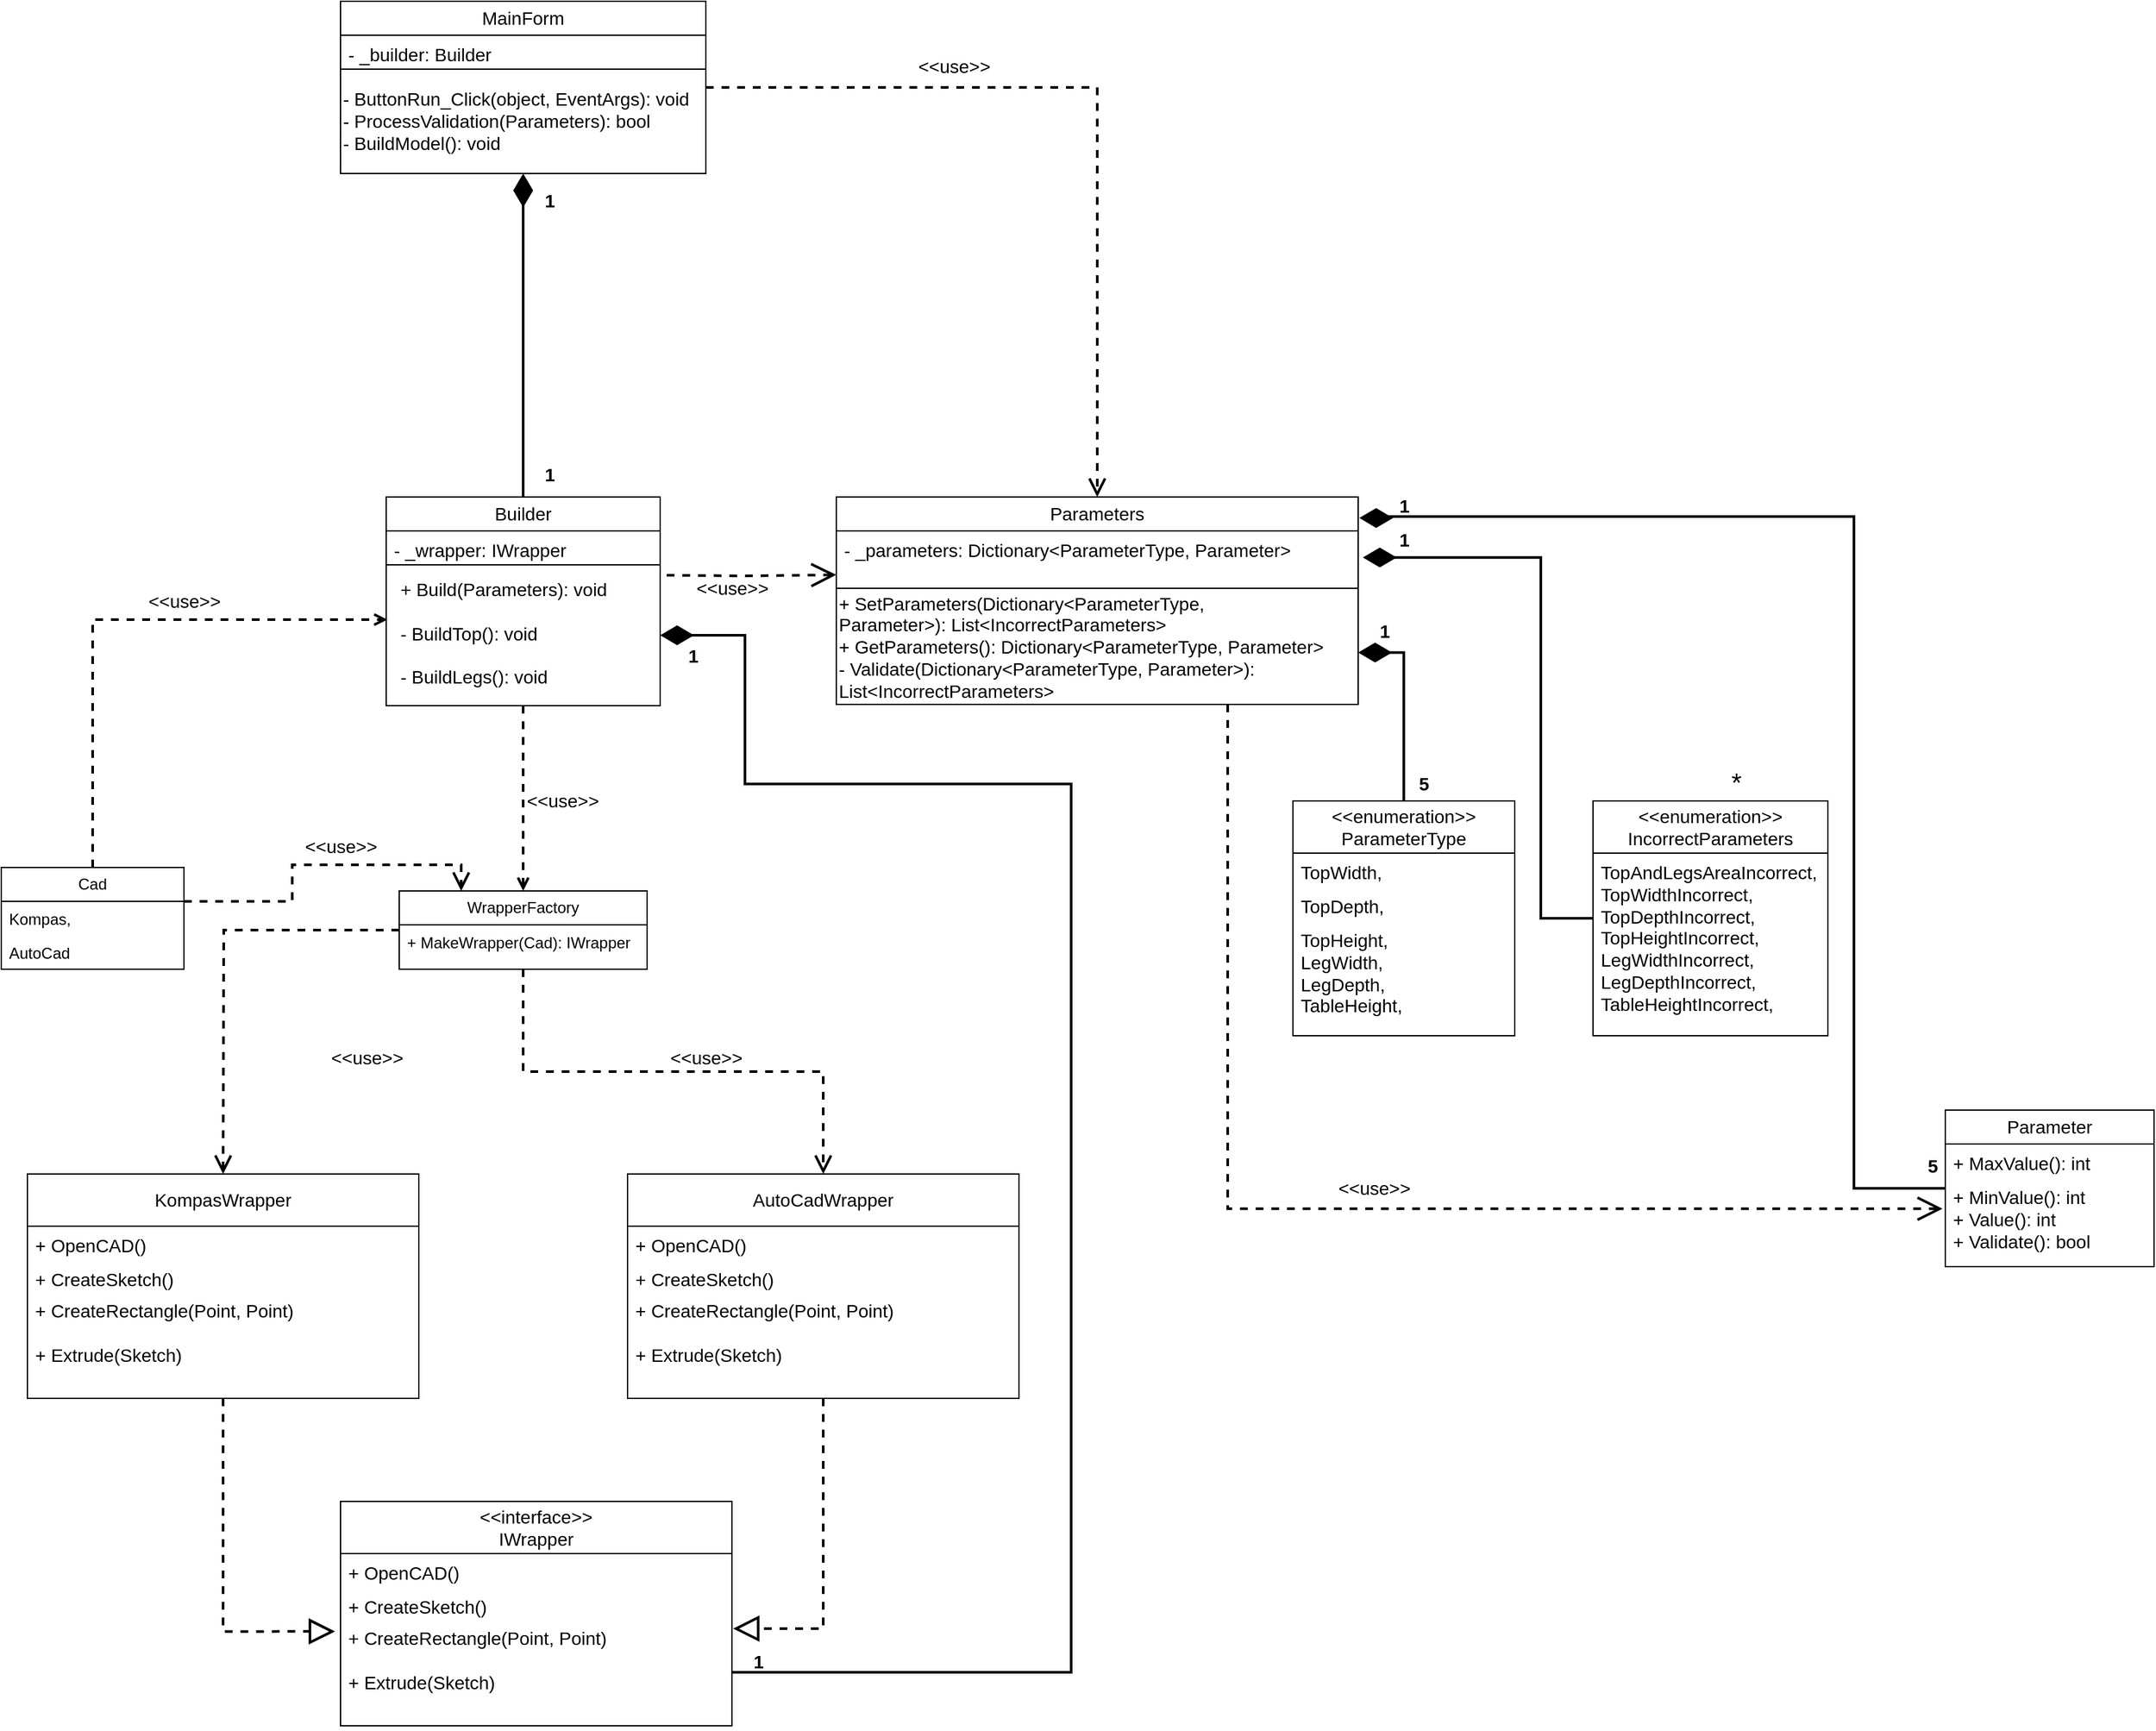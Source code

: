 <mxfile version="24.7.17">
  <diagram name="Страница — 1" id="_GvUe0sxVUc-ljBJi4vi">
    <mxGraphModel dx="1932" dy="1718" grid="1" gridSize="10" guides="1" tooltips="1" connect="1" arrows="1" fold="1" page="1" pageScale="1" pageWidth="827" pageHeight="1169" math="0" shadow="0">
      <root>
        <mxCell id="0" />
        <mxCell id="1" parent="0" />
        <mxCell id="PoCXjNP7LagrxDgm13DA-1" value="&amp;lt;&amp;lt;enumeration&amp;gt;&amp;gt;&lt;div style=&quot;font-size: 14px;&quot;&gt;ParameterType&lt;/div&gt;" style="swimlane;fontStyle=0;childLayout=stackLayout;horizontal=1;startSize=40;fillColor=none;horizontalStack=0;resizeParent=1;resizeParentMax=0;resizeLast=0;collapsible=1;marginBottom=0;whiteSpace=wrap;html=1;labelBackgroundColor=none;fontSize=14;" parent="1" vertex="1">
          <mxGeometry x="360" y="213" width="170" height="180" as="geometry">
            <mxRectangle x="610" y="150" width="140" height="40" as="alternateBounds" />
          </mxGeometry>
        </mxCell>
        <mxCell id="PoCXjNP7LagrxDgm13DA-2" value="TopWidth," style="text;strokeColor=none;fillColor=none;align=left;verticalAlign=top;spacingLeft=4;spacingRight=4;overflow=hidden;rotatable=0;points=[[0,0.5],[1,0.5]];portConstraint=eastwest;whiteSpace=wrap;html=1;fontSize=14;" parent="PoCXjNP7LagrxDgm13DA-1" vertex="1">
          <mxGeometry y="40" width="170" height="26" as="geometry" />
        </mxCell>
        <mxCell id="PoCXjNP7LagrxDgm13DA-3" value="TopDepth," style="text;strokeColor=none;fillColor=none;align=left;verticalAlign=top;spacingLeft=4;spacingRight=4;overflow=hidden;rotatable=0;points=[[0,0.5],[1,0.5]];portConstraint=eastwest;whiteSpace=wrap;html=1;fontSize=14;" parent="PoCXjNP7LagrxDgm13DA-1" vertex="1">
          <mxGeometry y="66" width="170" height="26" as="geometry" />
        </mxCell>
        <mxCell id="PoCXjNP7LagrxDgm13DA-4" value="&lt;div style=&quot;font-size: 14px;&quot;&gt;&lt;span style=&quot;background-color: initial; font-size: 14px;&quot;&gt;TopHeight,&lt;/span&gt;&lt;/div&gt;&lt;div style=&quot;font-size: 14px;&quot;&gt;LegWidth,&lt;div style=&quot;font-size: 14px;&quot;&gt;LegDepth,&lt;/div&gt;&lt;/div&gt;&lt;div style=&quot;font-size: 14px;&quot;&gt;TableHeight,&lt;/div&gt;" style="text;strokeColor=none;fillColor=none;align=left;verticalAlign=top;spacingLeft=4;spacingRight=4;overflow=hidden;rotatable=0;points=[[0,0.5],[1,0.5]];portConstraint=eastwest;whiteSpace=wrap;html=1;fontSize=14;" parent="PoCXjNP7LagrxDgm13DA-1" vertex="1">
          <mxGeometry y="92" width="170" height="88" as="geometry" />
        </mxCell>
        <mxCell id="PoCXjNP7LagrxDgm13DA-5" value="Parameter" style="swimlane;fontStyle=0;childLayout=stackLayout;horizontal=1;startSize=26;fillColor=none;horizontalStack=0;resizeParent=1;resizeParentMax=0;resizeLast=0;collapsible=1;marginBottom=0;whiteSpace=wrap;html=1;fontSize=14;" parent="1" vertex="1">
          <mxGeometry x="860" y="450" width="160" height="120" as="geometry">
            <mxRectangle x="590" y="450" width="110" height="30" as="alternateBounds" />
          </mxGeometry>
        </mxCell>
        <mxCell id="PoCXjNP7LagrxDgm13DA-7" value="+ MaxValue(): int" style="text;strokeColor=none;fillColor=none;align=left;verticalAlign=top;spacingLeft=4;spacingRight=4;overflow=hidden;rotatable=0;points=[[0,0.5],[1,0.5]];portConstraint=eastwest;whiteSpace=wrap;html=1;fontSize=14;" parent="PoCXjNP7LagrxDgm13DA-5" vertex="1">
          <mxGeometry y="26" width="160" height="26" as="geometry" />
        </mxCell>
        <mxCell id="PoCXjNP7LagrxDgm13DA-8" value="+ MinValue(): int&lt;div&gt;+ Value(): int&lt;/div&gt;&lt;div&gt;+ Validate(): bool&lt;/div&gt;" style="text;strokeColor=none;fillColor=none;align=left;verticalAlign=top;spacingLeft=4;spacingRight=4;overflow=hidden;rotatable=0;points=[[0,0.5],[1,0.5]];portConstraint=eastwest;whiteSpace=wrap;html=1;fontSize=14;" parent="PoCXjNP7LagrxDgm13DA-5" vertex="1">
          <mxGeometry y="52" width="160" height="68" as="geometry" />
        </mxCell>
        <mxCell id="PoCXjNP7LagrxDgm13DA-13" style="edgeStyle=orthogonalEdgeStyle;rounded=0;orthogonalLoop=1;jettySize=auto;html=1;entryX=-0.013;entryY=0.347;entryDx=0;entryDy=0;entryPerimeter=0;fontSize=14;strokeWidth=2;dashed=1;endArrow=open;endFill=0;endSize=15;exitX=0.75;exitY=1;exitDx=0;exitDy=0;" parent="1" source="PoCXjNP7LagrxDgm13DA-18" target="PoCXjNP7LagrxDgm13DA-8" edge="1">
          <mxGeometry relative="1" as="geometry">
            <mxPoint x="258.43" y="74.0" as="sourcePoint" />
          </mxGeometry>
        </mxCell>
        <mxCell id="PoCXjNP7LagrxDgm13DA-14" value="&amp;lt;&amp;lt;use&amp;gt;&amp;gt;" style="edgeLabel;html=1;align=center;verticalAlign=middle;resizable=0;points=[];fontSize=14;" parent="PoCXjNP7LagrxDgm13DA-13" vertex="1" connectable="0">
          <mxGeometry x="-0.272" y="-1" relative="1" as="geometry">
            <mxPoint x="113" y="31" as="offset" />
          </mxGeometry>
        </mxCell>
        <mxCell id="PoCXjNP7LagrxDgm13DA-18" value="Parameters" style="swimlane;fontStyle=0;childLayout=stackLayout;horizontal=1;startSize=26;fillColor=none;horizontalStack=0;resizeParent=1;resizeParentMax=0;resizeLast=0;collapsible=1;marginBottom=0;whiteSpace=wrap;html=1;fontSize=14;" parent="1" vertex="1">
          <mxGeometry x="10" y="-20" width="400" height="159" as="geometry" />
        </mxCell>
        <mxCell id="ReBuMeNeadvC9PKwHi04-1" value="- _parameters: Dictionary&amp;lt;ParameterType, Parameter&amp;gt;&lt;div&gt;&lt;/div&gt;" style="text;strokeColor=none;fillColor=none;align=left;verticalAlign=top;spacingLeft=4;spacingRight=4;overflow=hidden;rotatable=0;points=[[0,0.5],[1,0.5]];portConstraint=eastwest;whiteSpace=wrap;html=1;fontSize=14;" parent="PoCXjNP7LagrxDgm13DA-18" vertex="1">
          <mxGeometry y="26" width="400" height="44" as="geometry" />
        </mxCell>
        <mxCell id="4RymcNwmmyDTlfurIBTW-8" value="&lt;div style=&quot;font-size: 14px;&quot;&gt;+ SetParameters(Dictionary&amp;lt;ParameterType, Parameter&amp;gt;):&amp;nbsp;&lt;span style=&quot;background-color: initial;&quot;&gt;List&amp;lt;IncorrectParameters&amp;gt;&lt;br&gt;+ GetParameters():&amp;nbsp;&lt;/span&gt;&lt;span style=&quot;background-color: initial;&quot;&gt;Dictionary&amp;lt;ParameterType, Parameter&amp;gt;&lt;/span&gt;&lt;span style=&quot;background-color: initial;&quot;&gt;&amp;nbsp;&lt;/span&gt;&lt;/div&gt;&lt;span style=&quot;font-size: 14px;&quot;&gt;- Validate(Dictionary&amp;lt;ParameterType, Parameter&amp;gt;): List&amp;lt;IncorrectParameters&amp;gt;&lt;/span&gt;" style="html=1;whiteSpace=wrap;align=left;" vertex="1" parent="PoCXjNP7LagrxDgm13DA-18">
          <mxGeometry y="70" width="400" height="89" as="geometry" />
        </mxCell>
        <mxCell id="PoCXjNP7LagrxDgm13DA-25" style="edgeStyle=orthogonalEdgeStyle;rounded=0;orthogonalLoop=1;jettySize=auto;html=1;strokeWidth=2;endArrow=diamondThin;endFill=1;endSize=20;entryX=1.002;entryY=0.101;entryDx=0;entryDy=0;entryPerimeter=0;" parent="1" source="PoCXjNP7LagrxDgm13DA-5" target="PoCXjNP7LagrxDgm13DA-18" edge="1">
          <mxGeometry relative="1" as="geometry">
            <mxPoint x="420" y="-70" as="targetPoint" />
            <Array as="points">
              <mxPoint x="790" y="510" />
              <mxPoint x="790" y="-5" />
              <mxPoint x="420" y="-5" />
              <mxPoint x="420" y="-4" />
            </Array>
          </mxGeometry>
        </mxCell>
        <mxCell id="PoCXjNP7LagrxDgm13DA-26" value="5" style="text;align=center;fontStyle=1;verticalAlign=middle;spacingLeft=3;spacingRight=3;strokeColor=none;rotatable=0;points=[[0,0.5],[1,0.5]];portConstraint=eastwest;html=1;fontSize=14;" parent="1" vertex="1">
          <mxGeometry x="810" y="480" width="80" height="26" as="geometry" />
        </mxCell>
        <mxCell id="PoCXjNP7LagrxDgm13DA-27" value="1" style="text;align=center;fontStyle=1;verticalAlign=middle;spacingLeft=3;spacingRight=3;strokeColor=none;rotatable=0;points=[[0,0.5],[1,0.5]];portConstraint=eastwest;html=1;fontSize=14;" parent="1" vertex="1">
          <mxGeometry x="405" width="80" height="26" as="geometry" />
        </mxCell>
        <mxCell id="3VKgxQNt9R2R6aNOcvrB-17" style="edgeStyle=orthogonalEdgeStyle;rounded=0;orthogonalLoop=1;jettySize=auto;html=1;entryX=0.5;entryY=0;entryDx=0;entryDy=0;strokeWidth=2;dashed=1;endArrow=open;endFill=0;" parent="1" source="PoCXjNP7LagrxDgm13DA-30" target="3VKgxQNt9R2R6aNOcvrB-1" edge="1">
          <mxGeometry relative="1" as="geometry" />
        </mxCell>
        <mxCell id="PoCXjNP7LagrxDgm13DA-30" value="Builder" style="swimlane;fontStyle=0;childLayout=stackLayout;horizontal=1;startSize=26;fillColor=none;horizontalStack=0;resizeParent=1;resizeParentMax=0;resizeLast=0;collapsible=1;marginBottom=0;whiteSpace=wrap;html=1;fontSize=14;" parent="1" vertex="1">
          <mxGeometry x="-335" y="-20" width="210" height="160" as="geometry" />
        </mxCell>
        <mxCell id="PoCXjNP7LagrxDgm13DA-31" value="- _wrapper: IWrapper" style="text;strokeColor=none;fillColor=none;align=left;verticalAlign=top;spacingLeft=4;spacingRight=4;overflow=hidden;rotatable=0;points=[[0,0.5],[1,0.5]];portConstraint=eastwest;whiteSpace=wrap;html=1;fontSize=14;" parent="PoCXjNP7LagrxDgm13DA-30" vertex="1">
          <mxGeometry y="26" width="210" height="26" as="geometry" />
        </mxCell>
        <mxCell id="PoCXjNP7LagrxDgm13DA-47" value="" style="html=1;whiteSpace=wrap;" parent="PoCXjNP7LagrxDgm13DA-30" vertex="1">
          <mxGeometry y="52" width="210" height="108" as="geometry" />
        </mxCell>
        <mxCell id="PoCXjNP7LagrxDgm13DA-34" style="edgeStyle=orthogonalEdgeStyle;rounded=0;orthogonalLoop=1;jettySize=auto;html=1;entryX=-0.003;entryY=0.894;entryDx=0;entryDy=0;entryPerimeter=0;dashed=1;strokeWidth=2;endArrow=open;endFill=0;endSize=15;" parent="1" edge="1">
          <mxGeometry relative="1" as="geometry">
            <mxPoint x="-120" y="40" as="sourcePoint" />
            <mxPoint x="10.0" y="39.654" as="targetPoint" />
          </mxGeometry>
        </mxCell>
        <mxCell id="PoCXjNP7LagrxDgm13DA-35" value="&amp;lt;&amp;lt;use&amp;gt;&amp;gt;" style="edgeLabel;html=1;align=center;verticalAlign=middle;resizable=0;points=[];fontSize=14;" parent="1" vertex="1" connectable="0">
          <mxGeometry x="-70" y="50.004" as="geometry" />
        </mxCell>
        <mxCell id="PoCXjNP7LagrxDgm13DA-40" style="edgeStyle=orthogonalEdgeStyle;rounded=0;orthogonalLoop=1;jettySize=auto;html=1;strokeWidth=2;endArrow=diamondThin;endFill=1;endSize=20;entryX=0.5;entryY=1;entryDx=0;entryDy=0;" parent="1" source="PoCXjNP7LagrxDgm13DA-30" target="PoCXjNP7LagrxDgm13DA-55" edge="1">
          <mxGeometry relative="1" as="geometry">
            <mxPoint x="-230" y="-180" as="targetPoint" />
          </mxGeometry>
        </mxCell>
        <mxCell id="PoCXjNP7LagrxDgm13DA-42" value="&amp;lt;&amp;lt;interface&amp;gt;&amp;gt;&lt;br&gt;IWrapper" style="swimlane;fontStyle=0;childLayout=stackLayout;horizontal=1;startSize=40;fillColor=none;horizontalStack=0;resizeParent=1;resizeParentMax=0;resizeLast=0;collapsible=1;marginBottom=0;whiteSpace=wrap;html=1;fontSize=14;" parent="1" vertex="1">
          <mxGeometry x="-370" y="750" width="300" height="172" as="geometry" />
        </mxCell>
        <mxCell id="PoCXjNP7LagrxDgm13DA-43" value="+ OpenCAD()" style="text;strokeColor=none;fillColor=none;align=left;verticalAlign=top;spacingLeft=4;spacingRight=4;overflow=hidden;rotatable=0;points=[[0,0.5],[1,0.5]];portConstraint=eastwest;whiteSpace=wrap;html=1;fontSize=14;" parent="PoCXjNP7LagrxDgm13DA-42" vertex="1">
          <mxGeometry y="40" width="300" height="26" as="geometry" />
        </mxCell>
        <mxCell id="PoCXjNP7LagrxDgm13DA-44" value="+ CreateSketch()" style="text;strokeColor=none;fillColor=none;align=left;verticalAlign=top;spacingLeft=4;spacingRight=4;overflow=hidden;rotatable=0;points=[[0,0.5],[1,0.5]];portConstraint=eastwest;whiteSpace=wrap;html=1;fontSize=14;" parent="PoCXjNP7LagrxDgm13DA-42" vertex="1">
          <mxGeometry y="66" width="300" height="24" as="geometry" />
        </mxCell>
        <mxCell id="PoCXjNP7LagrxDgm13DA-45" value="+ CreateRectangle(Point, Point)&lt;div&gt;&lt;br&gt;&lt;/div&gt;&lt;div&gt;+ Extrude(Sketch)&lt;/div&gt;" style="text;strokeColor=none;fillColor=none;align=left;verticalAlign=top;spacingLeft=4;spacingRight=4;overflow=hidden;rotatable=0;points=[[0,0.5],[1,0.5]];portConstraint=eastwest;whiteSpace=wrap;html=1;fontSize=14;" parent="PoCXjNP7LagrxDgm13DA-42" vertex="1">
          <mxGeometry y="90" width="300" height="82" as="geometry" />
        </mxCell>
        <mxCell id="iyFwf2g1BbEHtkNS71lu-4" style="edgeStyle=orthogonalEdgeStyle;rounded=0;orthogonalLoop=1;jettySize=auto;html=1;entryX=1;entryY=0.5;entryDx=0;entryDy=0;exitX=1;exitY=0.5;exitDx=0;exitDy=0;startArrow=diamondThin;startFill=1;endArrow=none;endFill=0;endSize=11;targetPerimeterSpacing=0;strokeWidth=2;sourcePerimeterSpacing=0;startSize=20;" parent="1" source="PoCXjNP7LagrxDgm13DA-47" target="PoCXjNP7LagrxDgm13DA-45" edge="1">
          <mxGeometry relative="1" as="geometry">
            <Array as="points">
              <mxPoint x="-60" y="86" />
              <mxPoint x="-60" y="200" />
              <mxPoint x="190" y="200" />
              <mxPoint x="190" y="881" />
            </Array>
          </mxGeometry>
        </mxCell>
        <mxCell id="PoCXjNP7LagrxDgm13DA-48" value="+ Build(Parameters): void&lt;div&gt;&lt;br&gt;&lt;/div&gt;&lt;div&gt;- BuildTop(): void&lt;/div&gt;&lt;div&gt;&lt;br&gt;&lt;/div&gt;&lt;div&gt;- BuildLegs(): void&lt;/div&gt;" style="text;strokeColor=none;fillColor=none;align=left;verticalAlign=top;spacingLeft=4;spacingRight=4;overflow=hidden;rotatable=0;points=[[0,0.5],[1,0.5]];portConstraint=eastwest;whiteSpace=wrap;html=1;fontSize=14;" parent="1" vertex="1">
          <mxGeometry x="-330" y="36" width="200" height="104" as="geometry" />
        </mxCell>
        <mxCell id="iyFwf2g1BbEHtkNS71lu-2" style="edgeStyle=orthogonalEdgeStyle;rounded=0;orthogonalLoop=1;jettySize=auto;html=1;entryX=0.5;entryY=0;entryDx=0;entryDy=0;strokeWidth=2;dashed=1;endArrow=open;endFill=0;endSize=10;" parent="1" source="PoCXjNP7LagrxDgm13DA-55" target="PoCXjNP7LagrxDgm13DA-18" edge="1">
          <mxGeometry relative="1" as="geometry" />
        </mxCell>
        <mxCell id="PoCXjNP7LagrxDgm13DA-55" value="MainForm" style="swimlane;fontStyle=0;childLayout=stackLayout;horizontal=1;startSize=26;fillColor=none;horizontalStack=0;resizeParent=1;resizeParentMax=0;resizeLast=0;collapsible=1;marginBottom=0;whiteSpace=wrap;html=1;fontSize=14;" parent="1" vertex="1">
          <mxGeometry x="-370" y="-400" width="280" height="132" as="geometry" />
        </mxCell>
        <mxCell id="PoCXjNP7LagrxDgm13DA-56" value="- _builder: Builder" style="text;strokeColor=none;fillColor=none;align=left;verticalAlign=top;spacingLeft=4;spacingRight=4;overflow=hidden;rotatable=0;points=[[0,0.5],[1,0.5]];portConstraint=eastwest;whiteSpace=wrap;html=1;fontSize=14;" parent="PoCXjNP7LagrxDgm13DA-55" vertex="1">
          <mxGeometry y="26" width="280" height="26" as="geometry" />
        </mxCell>
        <mxCell id="PoCXjNP7LagrxDgm13DA-58" value="- ButtonRun_Click(object, EventArgs): void&lt;br&gt;- ProcessValidation(Parameters): bool&lt;div&gt;- BuildModel(): void&lt;/div&gt;" style="html=1;whiteSpace=wrap;align=left;fontSize=14;" parent="PoCXjNP7LagrxDgm13DA-55" vertex="1">
          <mxGeometry y="52" width="280" height="80" as="geometry" />
        </mxCell>
        <mxCell id="PoCXjNP7LagrxDgm13DA-64" value="1" style="text;align=center;fontStyle=1;verticalAlign=middle;spacingLeft=3;spacingRight=3;strokeColor=none;rotatable=0;points=[[0,0.5],[1,0.5]];portConstraint=eastwest;html=1;fontSize=14;" parent="1" vertex="1">
          <mxGeometry x="-250" y="-50" width="80" height="26" as="geometry" />
        </mxCell>
        <mxCell id="PoCXjNP7LagrxDgm13DA-65" value="1" style="text;align=center;fontStyle=1;verticalAlign=middle;spacingLeft=3;spacingRight=3;strokeColor=none;rotatable=0;points=[[0,0.5],[1,0.5]];portConstraint=eastwest;html=1;fontSize=14;" parent="1" vertex="1">
          <mxGeometry x="-250" y="-260" width="80" height="26" as="geometry" />
        </mxCell>
        <mxCell id="ReBuMeNeadvC9PKwHi04-2" value="KompasWrapper" style="swimlane;fontStyle=0;childLayout=stackLayout;horizontal=1;startSize=40;fillColor=none;horizontalStack=0;resizeParent=1;resizeParentMax=0;resizeLast=0;collapsible=1;marginBottom=0;whiteSpace=wrap;html=1;fontSize=14;" parent="1" vertex="1">
          <mxGeometry x="-610" y="499" width="300" height="172" as="geometry" />
        </mxCell>
        <mxCell id="ReBuMeNeadvC9PKwHi04-3" value="+ OpenCAD()" style="text;strokeColor=none;fillColor=none;align=left;verticalAlign=top;spacingLeft=4;spacingRight=4;overflow=hidden;rotatable=0;points=[[0,0.5],[1,0.5]];portConstraint=eastwest;whiteSpace=wrap;html=1;fontSize=14;" parent="ReBuMeNeadvC9PKwHi04-2" vertex="1">
          <mxGeometry y="40" width="300" height="26" as="geometry" />
        </mxCell>
        <mxCell id="ReBuMeNeadvC9PKwHi04-4" value="+ CreateSketch()" style="text;strokeColor=none;fillColor=none;align=left;verticalAlign=top;spacingLeft=4;spacingRight=4;overflow=hidden;rotatable=0;points=[[0,0.5],[1,0.5]];portConstraint=eastwest;whiteSpace=wrap;html=1;fontSize=14;" parent="ReBuMeNeadvC9PKwHi04-2" vertex="1">
          <mxGeometry y="66" width="300" height="24" as="geometry" />
        </mxCell>
        <mxCell id="ReBuMeNeadvC9PKwHi04-5" value="+ CreateRectangle(Point, Point)&lt;div&gt;&lt;br&gt;&lt;/div&gt;&lt;div&gt;+ Extrude(Sketch)&lt;/div&gt;" style="text;strokeColor=none;fillColor=none;align=left;verticalAlign=top;spacingLeft=4;spacingRight=4;overflow=hidden;rotatable=0;points=[[0,0.5],[1,0.5]];portConstraint=eastwest;whiteSpace=wrap;html=1;fontSize=14;" parent="ReBuMeNeadvC9PKwHi04-2" vertex="1">
          <mxGeometry y="90" width="300" height="82" as="geometry" />
        </mxCell>
        <mxCell id="ReBuMeNeadvC9PKwHi04-6" value="AutoCadWrapper" style="swimlane;fontStyle=0;childLayout=stackLayout;horizontal=1;startSize=40;fillColor=none;horizontalStack=0;resizeParent=1;resizeParentMax=0;resizeLast=0;collapsible=1;marginBottom=0;whiteSpace=wrap;html=1;fontSize=14;" parent="1" vertex="1">
          <mxGeometry x="-150" y="499" width="300" height="172" as="geometry" />
        </mxCell>
        <mxCell id="ReBuMeNeadvC9PKwHi04-7" value="+ OpenCAD()" style="text;strokeColor=none;fillColor=none;align=left;verticalAlign=top;spacingLeft=4;spacingRight=4;overflow=hidden;rotatable=0;points=[[0,0.5],[1,0.5]];portConstraint=eastwest;whiteSpace=wrap;html=1;fontSize=14;" parent="ReBuMeNeadvC9PKwHi04-6" vertex="1">
          <mxGeometry y="40" width="300" height="26" as="geometry" />
        </mxCell>
        <mxCell id="ReBuMeNeadvC9PKwHi04-8" value="+ CreateSketch()" style="text;strokeColor=none;fillColor=none;align=left;verticalAlign=top;spacingLeft=4;spacingRight=4;overflow=hidden;rotatable=0;points=[[0,0.5],[1,0.5]];portConstraint=eastwest;whiteSpace=wrap;html=1;fontSize=14;" parent="ReBuMeNeadvC9PKwHi04-6" vertex="1">
          <mxGeometry y="66" width="300" height="24" as="geometry" />
        </mxCell>
        <mxCell id="ReBuMeNeadvC9PKwHi04-9" value="+ CreateRectangle(Point, Point)&lt;div&gt;&lt;br&gt;&lt;/div&gt;&lt;div&gt;+ Extrude(Sketch)&lt;/div&gt;" style="text;strokeColor=none;fillColor=none;align=left;verticalAlign=top;spacingLeft=4;spacingRight=4;overflow=hidden;rotatable=0;points=[[0,0.5],[1,0.5]];portConstraint=eastwest;whiteSpace=wrap;html=1;fontSize=14;" parent="ReBuMeNeadvC9PKwHi04-6" vertex="1">
          <mxGeometry y="90" width="300" height="82" as="geometry" />
        </mxCell>
        <mxCell id="ReBuMeNeadvC9PKwHi04-10" style="edgeStyle=orthogonalEdgeStyle;rounded=0;orthogonalLoop=1;jettySize=auto;html=1;entryX=-0.014;entryY=0.118;entryDx=0;entryDy=0;entryPerimeter=0;strokeWidth=2;endArrow=block;endFill=0;endSize=15;dashed=1;" parent="1" source="ReBuMeNeadvC9PKwHi04-2" target="PoCXjNP7LagrxDgm13DA-45" edge="1">
          <mxGeometry relative="1" as="geometry" />
        </mxCell>
        <mxCell id="ReBuMeNeadvC9PKwHi04-11" style="edgeStyle=orthogonalEdgeStyle;rounded=0;orthogonalLoop=1;jettySize=auto;html=1;entryX=1.003;entryY=0.092;entryDx=0;entryDy=0;entryPerimeter=0;dashed=1;strokeWidth=2;endArrow=block;endFill=0;endSize=15;" parent="1" source="ReBuMeNeadvC9PKwHi04-6" target="PoCXjNP7LagrxDgm13DA-45" edge="1">
          <mxGeometry relative="1" as="geometry" />
        </mxCell>
        <mxCell id="3VKgxQNt9R2R6aNOcvrB-13" style="edgeStyle=orthogonalEdgeStyle;rounded=0;orthogonalLoop=1;jettySize=auto;html=1;entryX=0.5;entryY=0;entryDx=0;entryDy=0;strokeWidth=2;dashed=1;endArrow=open;endFill=0;endSize=10;" parent="1" source="3VKgxQNt9R2R6aNOcvrB-1" target="ReBuMeNeadvC9PKwHi04-6" edge="1">
          <mxGeometry relative="1" as="geometry" />
        </mxCell>
        <mxCell id="3VKgxQNt9R2R6aNOcvrB-15" style="edgeStyle=orthogonalEdgeStyle;rounded=0;orthogonalLoop=1;jettySize=auto;html=1;strokeWidth=2;dashed=1;endArrow=open;endFill=0;endSize=10;" parent="1" source="3VKgxQNt9R2R6aNOcvrB-1" edge="1">
          <mxGeometry relative="1" as="geometry">
            <mxPoint x="-460" y="499" as="targetPoint" />
          </mxGeometry>
        </mxCell>
        <mxCell id="3VKgxQNt9R2R6aNOcvrB-1" value="WrapperFactory" style="swimlane;fontStyle=0;childLayout=stackLayout;horizontal=1;startSize=26;fillColor=none;horizontalStack=0;resizeParent=1;resizeParentMax=0;resizeLast=0;collapsible=1;marginBottom=0;whiteSpace=wrap;html=1;" parent="1" vertex="1">
          <mxGeometry x="-325" y="282" width="190" height="60" as="geometry" />
        </mxCell>
        <mxCell id="3VKgxQNt9R2R6aNOcvrB-3" value="+ MakeWrapper(Cad): IWrapper" style="text;strokeColor=none;fillColor=none;align=left;verticalAlign=top;spacingLeft=4;spacingRight=4;overflow=hidden;rotatable=0;points=[[0,0.5],[1,0.5]];portConstraint=eastwest;whiteSpace=wrap;html=1;" parent="3VKgxQNt9R2R6aNOcvrB-1" vertex="1">
          <mxGeometry y="26" width="190" height="34" as="geometry" />
        </mxCell>
        <mxCell id="3VKgxQNt9R2R6aNOcvrB-5" value="Cad" style="swimlane;fontStyle=0;childLayout=stackLayout;horizontal=1;startSize=26;fillColor=none;horizontalStack=0;resizeParent=1;resizeParentMax=0;resizeLast=0;collapsible=1;marginBottom=0;whiteSpace=wrap;html=1;" parent="1" vertex="1">
          <mxGeometry x="-630" y="264" width="140" height="78" as="geometry" />
        </mxCell>
        <mxCell id="3VKgxQNt9R2R6aNOcvrB-6" value="Kompas," style="text;strokeColor=none;fillColor=none;align=left;verticalAlign=top;spacingLeft=4;spacingRight=4;overflow=hidden;rotatable=0;points=[[0,0.5],[1,0.5]];portConstraint=eastwest;whiteSpace=wrap;html=1;" parent="3VKgxQNt9R2R6aNOcvrB-5" vertex="1">
          <mxGeometry y="26" width="140" height="26" as="geometry" />
        </mxCell>
        <mxCell id="3VKgxQNt9R2R6aNOcvrB-7" value="AutoCad" style="text;strokeColor=none;fillColor=none;align=left;verticalAlign=top;spacingLeft=4;spacingRight=4;overflow=hidden;rotatable=0;points=[[0,0.5],[1,0.5]];portConstraint=eastwest;whiteSpace=wrap;html=1;" parent="3VKgxQNt9R2R6aNOcvrB-5" vertex="1">
          <mxGeometry y="52" width="140" height="26" as="geometry" />
        </mxCell>
        <mxCell id="3VKgxQNt9R2R6aNOcvrB-9" style="edgeStyle=orthogonalEdgeStyle;rounded=0;orthogonalLoop=1;jettySize=auto;html=1;entryX=-0.02;entryY=0.365;entryDx=0;entryDy=0;entryPerimeter=0;dashed=1;strokeWidth=2;endArrow=open;endFill=0;" parent="1" source="3VKgxQNt9R2R6aNOcvrB-5" target="PoCXjNP7LagrxDgm13DA-48" edge="1">
          <mxGeometry relative="1" as="geometry" />
        </mxCell>
        <mxCell id="3VKgxQNt9R2R6aNOcvrB-10" value="&amp;lt;&amp;lt;use&amp;gt;&amp;gt;" style="edgeLabel;html=1;align=center;verticalAlign=middle;resizable=0;points=[];fontSize=14;" parent="1" vertex="1" connectable="0">
          <mxGeometry x="-490" y="60.004" as="geometry" />
        </mxCell>
        <mxCell id="3VKgxQNt9R2R6aNOcvrB-11" style="edgeStyle=orthogonalEdgeStyle;rounded=0;orthogonalLoop=1;jettySize=auto;html=1;entryX=0.25;entryY=0;entryDx=0;entryDy=0;strokeWidth=2;dashed=1;endArrow=open;endFill=0;endSize=10;" parent="1" source="3VKgxQNt9R2R6aNOcvrB-6" target="3VKgxQNt9R2R6aNOcvrB-1" edge="1">
          <mxGeometry relative="1" as="geometry">
            <Array as="points">
              <mxPoint x="-407" y="290" />
              <mxPoint x="-407" y="262" />
              <mxPoint x="-277" y="262" />
            </Array>
          </mxGeometry>
        </mxCell>
        <mxCell id="3VKgxQNt9R2R6aNOcvrB-12" value="&amp;lt;&amp;lt;use&amp;gt;&amp;gt;" style="edgeLabel;html=1;align=center;verticalAlign=middle;resizable=0;points=[];fontSize=14;" parent="1" vertex="1" connectable="0">
          <mxGeometry y="36.004" as="geometry">
            <mxPoint x="-370" y="212" as="offset" />
          </mxGeometry>
        </mxCell>
        <mxCell id="3VKgxQNt9R2R6aNOcvrB-14" value="&amp;lt;&amp;lt;use&amp;gt;&amp;gt;" style="edgeLabel;html=1;align=center;verticalAlign=middle;resizable=0;points=[];fontSize=14;" parent="1" vertex="1" connectable="0">
          <mxGeometry x="-90" y="410.004" as="geometry" />
        </mxCell>
        <mxCell id="3VKgxQNt9R2R6aNOcvrB-16" value="&amp;lt;&amp;lt;use&amp;gt;&amp;gt;" style="edgeLabel;html=1;align=center;verticalAlign=middle;resizable=0;points=[];fontSize=14;" parent="1" vertex="1" connectable="0">
          <mxGeometry x="-350" y="410.004" as="geometry" />
        </mxCell>
        <mxCell id="3VKgxQNt9R2R6aNOcvrB-18" value="&amp;lt;&amp;lt;use&amp;gt;&amp;gt;" style="edgeLabel;html=1;align=center;verticalAlign=middle;resizable=0;points=[];fontSize=14;" parent="1" vertex="1" connectable="0">
          <mxGeometry x="-200" y="213.004" as="geometry" />
        </mxCell>
        <mxCell id="iyFwf2g1BbEHtkNS71lu-3" value="&amp;lt;&amp;lt;use&amp;gt;&amp;gt;" style="edgeLabel;html=1;align=center;verticalAlign=middle;resizable=0;points=[];fontSize=14;" parent="1" vertex="1" connectable="0">
          <mxGeometry x="100" y="-349.996" as="geometry" />
        </mxCell>
        <mxCell id="iyFwf2g1BbEHtkNS71lu-6" value="1" style="text;align=center;fontStyle=1;verticalAlign=middle;spacingLeft=3;spacingRight=3;strokeColor=none;rotatable=0;points=[[0,0.5],[1,0.5]];portConstraint=eastwest;html=1;fontSize=14;" parent="1" vertex="1">
          <mxGeometry x="-140" y="89" width="80" height="26" as="geometry" />
        </mxCell>
        <mxCell id="iyFwf2g1BbEHtkNS71lu-7" value="1" style="text;align=center;fontStyle=1;verticalAlign=middle;spacingLeft=3;spacingRight=3;strokeColor=none;rotatable=0;points=[[0,0.5],[1,0.5]];portConstraint=eastwest;html=1;fontSize=14;" parent="1" vertex="1">
          <mxGeometry x="-90" y="860" width="80" height="26" as="geometry" />
        </mxCell>
        <mxCell id="iyFwf2g1BbEHtkNS71lu-8" value="&amp;lt;&amp;lt;enumeration&amp;gt;&amp;gt;&lt;div style=&quot;font-size: 14px;&quot;&gt;&lt;span style=&quot;text-align: left;&quot;&gt;IncorrectParameters&lt;/span&gt;&lt;/div&gt;" style="swimlane;fontStyle=0;childLayout=stackLayout;horizontal=1;startSize=40;fillColor=none;horizontalStack=0;resizeParent=1;resizeParentMax=0;resizeLast=0;collapsible=1;marginBottom=0;whiteSpace=wrap;html=1;labelBackgroundColor=none;fontSize=14;" parent="1" vertex="1">
          <mxGeometry x="590" y="213" width="180" height="180" as="geometry">
            <mxRectangle x="610" y="150" width="140" height="40" as="alternateBounds" />
          </mxGeometry>
        </mxCell>
        <mxCell id="iyFwf2g1BbEHtkNS71lu-9" value="TopAndLegsAreaIncorrect,&lt;div&gt;TopWidthIncorrect,&lt;/div&gt;&lt;div&gt;TopDepthIncorrect,&lt;/div&gt;&lt;div&gt;TopHeightIncorrect,&lt;/div&gt;&lt;div&gt;LegWidthIncorrect,&lt;/div&gt;&lt;div&gt;LegDepthIncorrect,&lt;/div&gt;&lt;div&gt;TableHeightIncorrect,&lt;br&gt;&lt;div&gt;&lt;br&gt;&lt;/div&gt;&lt;/div&gt;" style="text;strokeColor=none;fillColor=none;align=left;verticalAlign=top;spacingLeft=4;spacingRight=4;overflow=hidden;rotatable=0;points=[[0,0.5],[1,0.5]];portConstraint=eastwest;whiteSpace=wrap;html=1;fontSize=14;" parent="iyFwf2g1BbEHtkNS71lu-8" vertex="1">
          <mxGeometry y="40" width="180" height="140" as="geometry" />
        </mxCell>
        <mxCell id="4RymcNwmmyDTlfurIBTW-1" style="edgeStyle=orthogonalEdgeStyle;rounded=0;orthogonalLoop=1;jettySize=auto;html=1;strokeWidth=2;endArrow=diamondThin;endFill=1;endSize=20;entryX=1.009;entryY=0.464;entryDx=0;entryDy=0;entryPerimeter=0;" edge="1" parent="1" source="iyFwf2g1BbEHtkNS71lu-8" target="ReBuMeNeadvC9PKwHi04-1">
          <mxGeometry relative="1" as="geometry">
            <mxPoint x="380" y="27" as="targetPoint" />
            <Array as="points">
              <mxPoint x="550" y="303" />
              <mxPoint x="550" y="26" />
            </Array>
          </mxGeometry>
        </mxCell>
        <mxCell id="4RymcNwmmyDTlfurIBTW-2" style="edgeStyle=orthogonalEdgeStyle;rounded=0;orthogonalLoop=1;jettySize=auto;html=1;entryX=1;entryY=0.75;entryDx=0;entryDy=0;strokeWidth=2;endArrow=diamondThin;endFill=1;endSize=20;" edge="1" parent="1" source="PoCXjNP7LagrxDgm13DA-1" target="PoCXjNP7LagrxDgm13DA-18">
          <mxGeometry relative="1" as="geometry">
            <mxPoint x="415.23" y="74.176" as="targetPoint" />
          </mxGeometry>
        </mxCell>
        <mxCell id="4RymcNwmmyDTlfurIBTW-3" value="1" style="text;align=center;fontStyle=1;verticalAlign=middle;spacingLeft=3;spacingRight=3;strokeColor=none;rotatable=0;points=[[0,0.5],[1,0.5]];portConstraint=eastwest;html=1;fontSize=14;" vertex="1" parent="1">
          <mxGeometry x="390" y="70" width="80" height="26" as="geometry" />
        </mxCell>
        <mxCell id="4RymcNwmmyDTlfurIBTW-4" value="1" style="text;align=center;fontStyle=1;verticalAlign=middle;spacingLeft=3;spacingRight=3;strokeColor=none;rotatable=0;points=[[0,0.5],[1,0.5]];portConstraint=eastwest;html=1;fontSize=14;" vertex="1" parent="1">
          <mxGeometry x="405" y="-26" width="80" height="26" as="geometry" />
        </mxCell>
        <mxCell id="4RymcNwmmyDTlfurIBTW-5" value="5" style="text;align=center;fontStyle=1;verticalAlign=middle;spacingLeft=3;spacingRight=3;strokeColor=none;rotatable=0;points=[[0,0.5],[1,0.5]];portConstraint=eastwest;html=1;fontSize=14;" vertex="1" parent="1">
          <mxGeometry x="420" y="187" width="80" height="26" as="geometry" />
        </mxCell>
        <mxCell id="4RymcNwmmyDTlfurIBTW-6" value="&lt;font style=&quot;font-size: 20px;&quot;&gt;*&lt;/font&gt;" style="text;html=1;align=center;verticalAlign=middle;whiteSpace=wrap;rounded=0;" vertex="1" parent="1">
          <mxGeometry x="670" y="183" width="60" height="30" as="geometry" />
        </mxCell>
      </root>
    </mxGraphModel>
  </diagram>
</mxfile>
